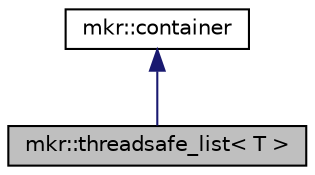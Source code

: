 digraph "mkr::threadsafe_list&lt; T &gt;"
{
 // LATEX_PDF_SIZE
  edge [fontname="Helvetica",fontsize="10",labelfontname="Helvetica",labelfontsize="10"];
  node [fontname="Helvetica",fontsize="10",shape=record];
  Node1 [label="mkr::threadsafe_list\< T \>",height=0.2,width=0.4,color="black", fillcolor="grey75", style="filled", fontcolor="black",tooltip=" "];
  Node2 -> Node1 [dir="back",color="midnightblue",fontsize="10",style="solid",fontname="Helvetica"];
  Node2 [label="mkr::container",height=0.2,width=0.4,color="black", fillcolor="white", style="filled",URL="$classmkr_1_1container.html",tooltip=" "];
}
